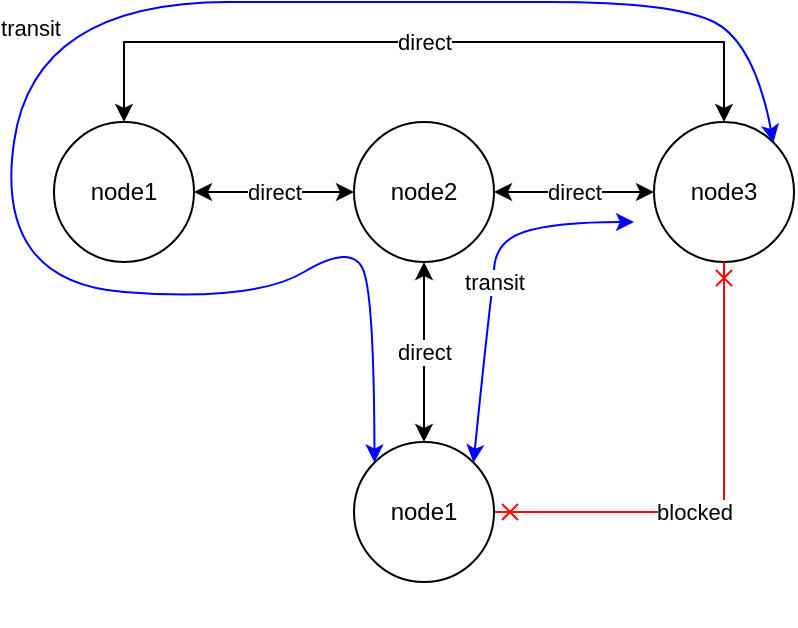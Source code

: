 <mxfile version="11.2.9" type="device" pages="1"><diagram id="n3g4DslWbVnhe9REuUzu" name="Page-1"><mxGraphModel dx="454" dy="690" grid="1" gridSize="10" guides="1" tooltips="1" connect="1" arrows="1" fold="1" page="1" pageScale="1" pageWidth="1169" pageHeight="827" math="0" shadow="0"><root><mxCell id="0"/><mxCell id="1" parent="0"/><mxCell id="BaPzX4GcndiNIC5pCQSr-1" value="node3" style="ellipse;whiteSpace=wrap;html=1;" vertex="1" parent="1"><mxGeometry x="330" y="150" width="70" height="70" as="geometry"/></mxCell><mxCell id="BaPzX4GcndiNIC5pCQSr-13" value="direct" style="edgeStyle=orthogonalEdgeStyle;rounded=0;orthogonalLoop=1;jettySize=auto;html=1;exitX=0.5;exitY=0;exitDx=0;exitDy=0;entryX=0.5;entryY=1;entryDx=0;entryDy=0;startArrow=classic;startFill=1;" edge="1" parent="1" source="BaPzX4GcndiNIC5pCQSr-2" target="BaPzX4GcndiNIC5pCQSr-5"><mxGeometry relative="1" as="geometry"/></mxCell><mxCell id="BaPzX4GcndiNIC5pCQSr-17" value="blocked" style="edgeStyle=orthogonalEdgeStyle;rounded=0;orthogonalLoop=1;jettySize=auto;html=1;exitX=1;exitY=0.5;exitDx=0;exitDy=0;startArrow=cross;startFill=0;strokeColor=#FF0800;endArrow=cross;endFill=0;" edge="1" parent="1" source="BaPzX4GcndiNIC5pCQSr-2" target="BaPzX4GcndiNIC5pCQSr-1"><mxGeometry x="-0.167" relative="1" as="geometry"><mxPoint as="offset"/></mxGeometry></mxCell><mxCell id="BaPzX4GcndiNIC5pCQSr-2" value="node1" style="ellipse;whiteSpace=wrap;html=1;" vertex="1" parent="1"><mxGeometry x="180" y="310" width="70" height="70" as="geometry"/></mxCell><mxCell id="BaPzX4GcndiNIC5pCQSr-14" value="direct" style="edgeStyle=orthogonalEdgeStyle;rounded=0;orthogonalLoop=1;jettySize=auto;html=1;exitX=1;exitY=0.5;exitDx=0;exitDy=0;entryX=0;entryY=0.5;entryDx=0;entryDy=0;startArrow=classic;startFill=1;" edge="1" parent="1" source="BaPzX4GcndiNIC5pCQSr-5" target="BaPzX4GcndiNIC5pCQSr-1"><mxGeometry relative="1" as="geometry"/></mxCell><mxCell id="BaPzX4GcndiNIC5pCQSr-5" value="node2" style="ellipse;whiteSpace=wrap;html=1;" vertex="1" parent="1"><mxGeometry x="180" y="150" width="70" height="70" as="geometry"/></mxCell><mxCell id="BaPzX4GcndiNIC5pCQSr-15" value="direct" style="edgeStyle=orthogonalEdgeStyle;rounded=0;orthogonalLoop=1;jettySize=auto;html=1;exitX=1;exitY=0.5;exitDx=0;exitDy=0;entryX=0;entryY=0.5;entryDx=0;entryDy=0;startArrow=classic;startFill=1;" edge="1" parent="1" source="BaPzX4GcndiNIC5pCQSr-12" target="BaPzX4GcndiNIC5pCQSr-5"><mxGeometry relative="1" as="geometry"/></mxCell><mxCell id="BaPzX4GcndiNIC5pCQSr-16" value="direct" style="edgeStyle=orthogonalEdgeStyle;rounded=0;orthogonalLoop=1;jettySize=auto;html=1;exitX=0.5;exitY=0;exitDx=0;exitDy=0;entryX=0.5;entryY=0;entryDx=0;entryDy=0;startArrow=classic;startFill=1;" edge="1" parent="1" source="BaPzX4GcndiNIC5pCQSr-12" target="BaPzX4GcndiNIC5pCQSr-1"><mxGeometry relative="1" as="geometry"><Array as="points"><mxPoint x="65" y="110"/><mxPoint x="365" y="110"/></Array></mxGeometry></mxCell><mxCell id="BaPzX4GcndiNIC5pCQSr-12" value="node1" style="ellipse;whiteSpace=wrap;html=1;" vertex="1" parent="1"><mxGeometry x="30" y="150" width="70" height="70" as="geometry"/></mxCell><mxCell id="BaPzX4GcndiNIC5pCQSr-18" value="" style="shape=image;html=1;verticalAlign=top;verticalLabelPosition=bottom;labelBackgroundColor=#ffffff;imageAspect=0;aspect=fixed;image=https://cdn3.iconfinder.com/data/icons/flags-37/300/china-national-world-128.png" vertex="1" parent="1"><mxGeometry x="304.5" y="294" width="51" height="51" as="geometry"/></mxCell><mxCell id="BaPzX4GcndiNIC5pCQSr-19" value="" style="shape=image;verticalLabelPosition=bottom;labelBackgroundColor=#ffffff;verticalAlign=top;aspect=fixed;imageAspect=0;image=http://lyceum.biz/wp-content/uploads/2017/04/rkn-450x450.png;" vertex="1" parent="1"><mxGeometry x="304.5" y="345" width="57" height="57" as="geometry"/></mxCell><mxCell id="BaPzX4GcndiNIC5pCQSr-20" value="transit" style="curved=1;endArrow=classic;html=1;strokeColor=#0000FF;startArrow=classic;startFill=1;exitX=1;exitY=0;exitDx=0;exitDy=0;" edge="1" parent="1" source="BaPzX4GcndiNIC5pCQSr-2"><mxGeometry width="50" height="50" relative="1" as="geometry"><mxPoint x="250" y="310" as="sourcePoint"/><mxPoint x="320" y="200" as="targetPoint"/><Array as="points"><mxPoint x="250" y="220"/><mxPoint x="250" y="240"/><mxPoint x="250" y="210"/><mxPoint x="280" y="200"/></Array></mxGeometry></mxCell><mxCell id="BaPzX4GcndiNIC5pCQSr-21" value="transit" style="curved=1;endArrow=classic;html=1;strokeColor=#0000FF;startArrow=classic;startFill=1;exitX=0;exitY=0;exitDx=0;exitDy=0;entryX=1;entryY=0;entryDx=0;entryDy=0;" edge="1" parent="1" source="BaPzX4GcndiNIC5pCQSr-2" target="BaPzX4GcndiNIC5pCQSr-1"><mxGeometry width="50" height="50" relative="1" as="geometry"><mxPoint x="180" y="320" as="sourcePoint"/><mxPoint x="400" y="140" as="targetPoint"/><Array as="points"><mxPoint x="190" y="240"/><mxPoint x="180" y="210"/><mxPoint x="130" y="240"/><mxPoint y="230"/><mxPoint x="20" y="90"/><mxPoint x="215" y="90"/><mxPoint x="340" y="90"/><mxPoint x="380" y="110"/></Array></mxGeometry></mxCell></root></mxGraphModel></diagram></mxfile>